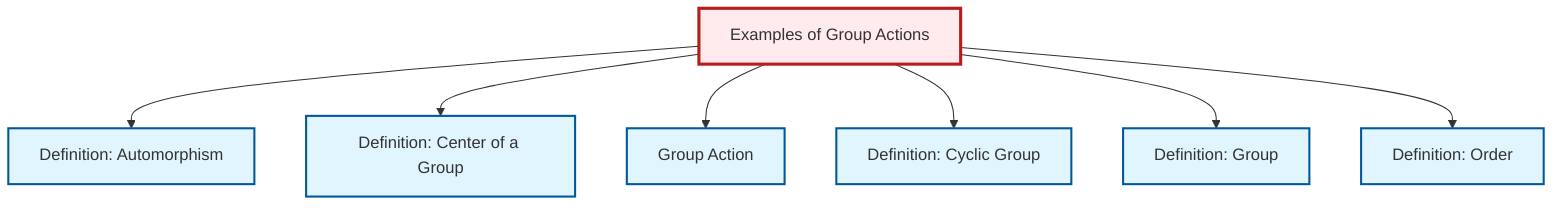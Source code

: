 graph TD
    classDef definition fill:#e1f5fe,stroke:#01579b,stroke-width:2px
    classDef theorem fill:#f3e5f5,stroke:#4a148c,stroke-width:2px
    classDef axiom fill:#fff3e0,stroke:#e65100,stroke-width:2px
    classDef example fill:#e8f5e9,stroke:#1b5e20,stroke-width:2px
    classDef current fill:#ffebee,stroke:#b71c1c,stroke-width:3px
    ex-group-action-examples["Examples of Group Actions"]:::example
    def-cyclic-group["Definition: Cyclic Group"]:::definition
    def-center-of-group["Definition: Center of a Group"]:::definition
    def-order["Definition: Order"]:::definition
    def-automorphism["Definition: Automorphism"]:::definition
    def-group["Definition: Group"]:::definition
    def-group-action["Group Action"]:::definition
    ex-group-action-examples --> def-automorphism
    ex-group-action-examples --> def-center-of-group
    ex-group-action-examples --> def-group-action
    ex-group-action-examples --> def-cyclic-group
    ex-group-action-examples --> def-group
    ex-group-action-examples --> def-order
    class ex-group-action-examples current